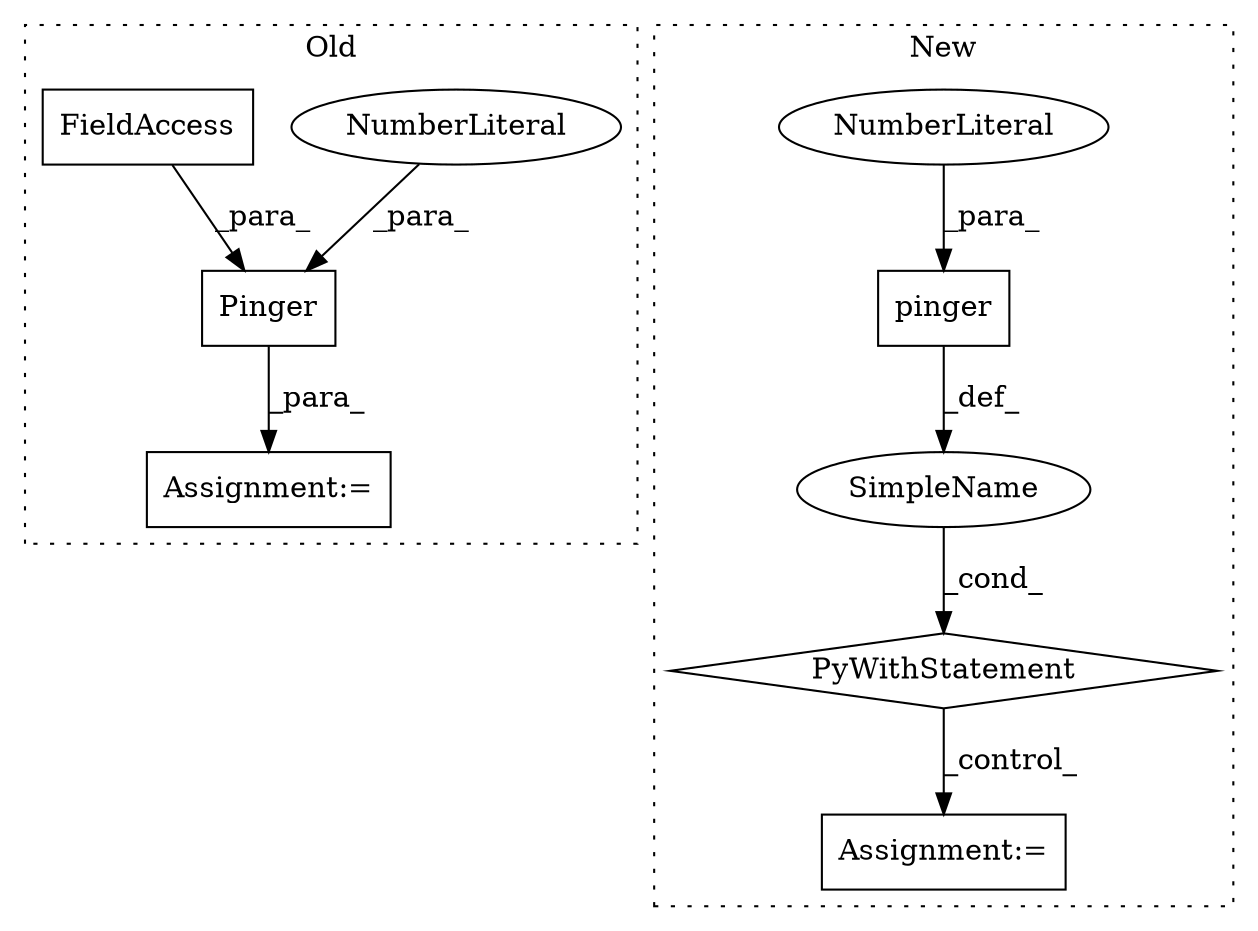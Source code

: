 digraph G {
subgraph cluster0 {
1 [label="Pinger" a="32" s="2669,2703" l="7,1" shape="box"];
4 [label="NumberLiteral" a="34" s="2702" l="1" shape="ellipse"];
5 [label="FieldAccess" a="22" s="2676" l="25" shape="box"];
9 [label="Assignment:=" a="7" s="2668" l="1" shape="box"];
label = "Old";
style="dotted";
}
subgraph cluster1 {
2 [label="pinger" a="32" s="3434,3449" l="7,1" shape="box"];
3 [label="NumberLiteral" a="34" s="3441" l="3" shape="ellipse"];
6 [label="PyWithStatement" a="104" s="3419,3450" l="10,2" shape="diamond"];
7 [label="SimpleName" a="42" s="" l="" shape="ellipse"];
8 [label="Assignment:=" a="7" s="3464" l="11" shape="box"];
label = "New";
style="dotted";
}
1 -> 9 [label="_para_"];
2 -> 7 [label="_def_"];
3 -> 2 [label="_para_"];
4 -> 1 [label="_para_"];
5 -> 1 [label="_para_"];
6 -> 8 [label="_control_"];
7 -> 6 [label="_cond_"];
}